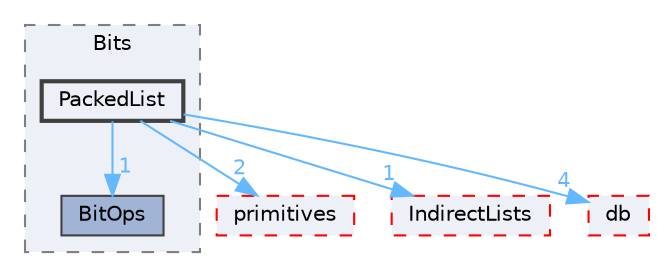 digraph "src/OpenFOAM/containers/Bits/PackedList"
{
 // LATEX_PDF_SIZE
  bgcolor="transparent";
  edge [fontname=Helvetica,fontsize=10,labelfontname=Helvetica,labelfontsize=10];
  node [fontname=Helvetica,fontsize=10,shape=box,height=0.2,width=0.4];
  compound=true
  subgraph clusterdir_d88157af7a891d11a6818b2689bd5e5e {
    graph [ bgcolor="#edf0f7", pencolor="grey50", label="Bits", fontname=Helvetica,fontsize=10 style="filled,dashed", URL="dir_d88157af7a891d11a6818b2689bd5e5e.html",tooltip=""]
  dir_2ff42185f76505a7c3842d939b765b4e [label="BitOps", fillcolor="#a2b4d6", color="grey25", style="filled", URL="dir_2ff42185f76505a7c3842d939b765b4e.html",tooltip=""];
  dir_42692b92cf5ec61e3fc00f1c7f7eb3e1 [label="PackedList", fillcolor="#edf0f7", color="grey25", style="filled,bold", URL="dir_42692b92cf5ec61e3fc00f1c7f7eb3e1.html",tooltip=""];
  }
  dir_3e50f45338116b169052b428016851aa [label="primitives", fillcolor="#edf0f7", color="red", style="filled,dashed", URL="dir_3e50f45338116b169052b428016851aa.html",tooltip=""];
  dir_f1bdd3e1864452c4a43cb0467c28790d [label="IndirectLists", fillcolor="#edf0f7", color="red", style="filled,dashed", URL="dir_f1bdd3e1864452c4a43cb0467c28790d.html",tooltip=""];
  dir_63c634f7a7cfd679ac26c67fb30fc32f [label="db", fillcolor="#edf0f7", color="red", style="filled,dashed", URL="dir_63c634f7a7cfd679ac26c67fb30fc32f.html",tooltip=""];
  dir_42692b92cf5ec61e3fc00f1c7f7eb3e1->dir_2ff42185f76505a7c3842d939b765b4e [headlabel="1", labeldistance=1.5 headhref="dir_002765_000281.html" href="dir_002765_000281.html" color="steelblue1" fontcolor="steelblue1"];
  dir_42692b92cf5ec61e3fc00f1c7f7eb3e1->dir_3e50f45338116b169052b428016851aa [headlabel="2", labeldistance=1.5 headhref="dir_002765_003069.html" href="dir_002765_003069.html" color="steelblue1" fontcolor="steelblue1"];
  dir_42692b92cf5ec61e3fc00f1c7f7eb3e1->dir_63c634f7a7cfd679ac26c67fb30fc32f [headlabel="4", labeldistance=1.5 headhref="dir_002765_000817.html" href="dir_002765_000817.html" color="steelblue1" fontcolor="steelblue1"];
  dir_42692b92cf5ec61e3fc00f1c7f7eb3e1->dir_f1bdd3e1864452c4a43cb0467c28790d [headlabel="1", labeldistance=1.5 headhref="dir_002765_001840.html" href="dir_002765_001840.html" color="steelblue1" fontcolor="steelblue1"];
}

